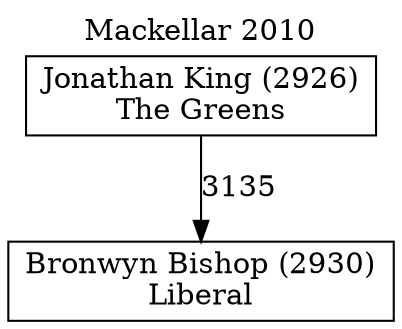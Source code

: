 // House preference flow
digraph "Bronwyn Bishop (2930)_Mackellar_2010" {
	graph [label="Mackellar 2010" labelloc=t mclimit=10]
	node [shape=box]
	"Bronwyn Bishop (2930)" [label="Bronwyn Bishop (2930)
Liberal"]
	"Jonathan King (2926)" [label="Jonathan King (2926)
The Greens"]
	"Jonathan King (2926)" -> "Bronwyn Bishop (2930)" [label=3135]
}
